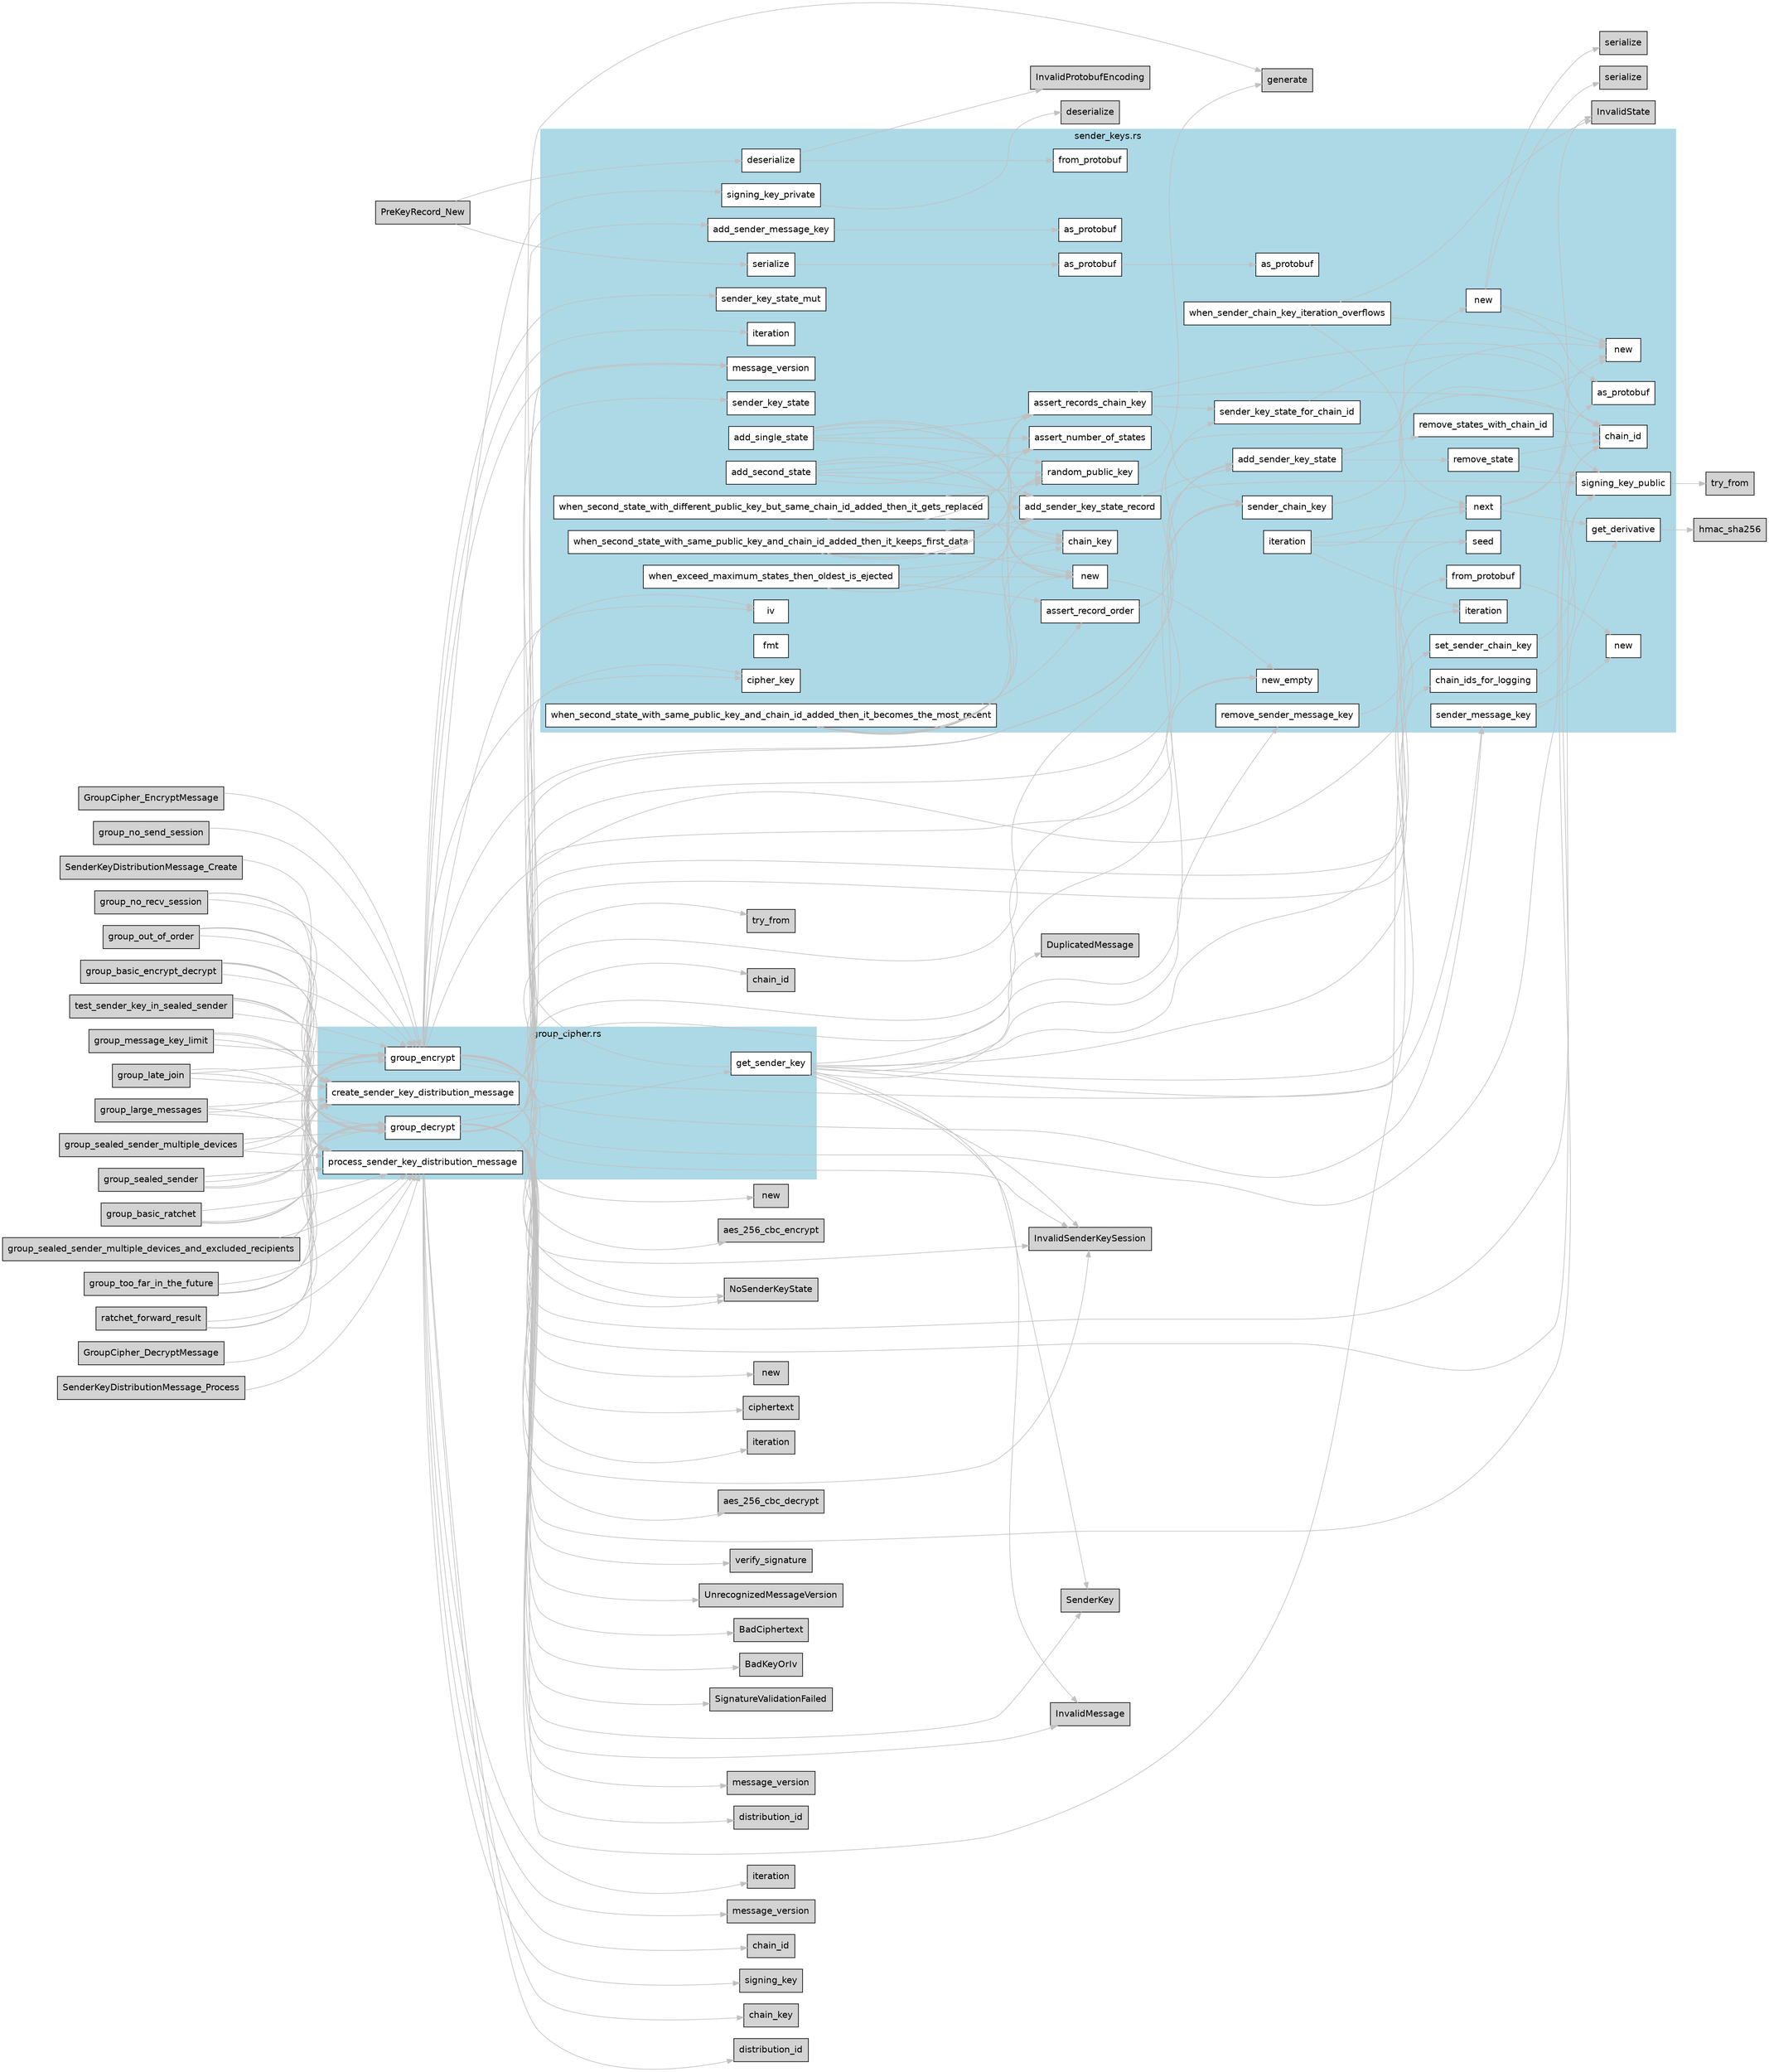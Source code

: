 digraph files_subgraph {
  rankdir=LR;
  node [shape=box, style=filled, fontname=Helvetica];
  edge [color=gray];

  subgraph cluster_0 {
    label = "group_cipher.rs";
    style=filled;
    color=lightblue;
    fontname=Helvetica;
    "rust-analyzer cargo libsignal-protocol 0.1.0 group_cipher/create_sender_key_distribution_message()." [label="create_sender_key_distribution_message", tooltip="", fillcolor=white]
    "rust-analyzer cargo libsignal-protocol 0.1.0 group_cipher/group_encrypt()." [label="group_encrypt", tooltip="", fillcolor=white]
    "rust-analyzer cargo libsignal-protocol 0.1.0 group_cipher/process_sender_key_distribution_message()." [label="process_sender_key_distribution_message", tooltip="", fillcolor=white]
    "rust-analyzer cargo libsignal-protocol 0.1.0 group_cipher/group_decrypt()." [label="group_decrypt", tooltip="", fillcolor=white]
    "rust-analyzer cargo libsignal-protocol 0.1.0 group_cipher/get_sender_key()." [label="get_sender_key", tooltip="", fillcolor=white]
  }
  subgraph cluster_1 {
    label = "sender_keys.rs";
    style=filled;
    color=lightblue;
    fontname=Helvetica;
    "rust-analyzer cargo libsignal-protocol 0.1.0 sender_keys/impl#[SenderKeyRecord]add_sender_key_state()." [label="add_sender_key_state", tooltip="", fillcolor=white]
    "rust-analyzer cargo libsignal-protocol 0.1.0 sender_keys/impl#[SenderChainKey]next()." [label="next", tooltip="", fillcolor=white]
    "rust-analyzer cargo libsignal-protocol 0.1.0 sender_keys/sender_chain_key_iteration_tests/when_sender_chain_key_iteration_overflows()." [label="when_sender_chain_key_iteration_overflows", tooltip="", fillcolor=white]
    "rust-analyzer cargo libsignal-protocol 0.1.0 sender_keys/impl#[SenderChainKey]new()." [label="new", tooltip="", fillcolor=white]
    "rust-analyzer cargo libsignal-protocol 0.1.0 sender_keys/impl#[SenderKeyRecord]remove_state()." [label="remove_state", tooltip="", fillcolor=white]
    "rust-analyzer cargo libsignal-protocol 0.1.0 sender_keys/impl#[SenderKeyRecord]new_empty()." [label="new_empty", tooltip="", fillcolor=white]
    "rust-analyzer cargo libsignal-protocol 0.1.0 sender_keys/impl#[SenderKeyRecord]sender_key_state()." [label="sender_key_state", tooltip="", fillcolor=white]
    "rust-analyzer cargo libsignal-protocol 0.1.0 sender_keys/impl#[SenderKeyState]from_protobuf()." [label="from_protobuf", tooltip="", fillcolor=white]
    "rust-analyzer cargo libsignal-protocol 0.1.0 sender_keys/sender_key_record_add_sender_key_state_tests/add_single_state()." [label="add_single_state", tooltip="", fillcolor=white]
    "rust-analyzer cargo libsignal-protocol 0.1.0 sender_keys/sender_key_record_add_sender_key_state_tests/impl#[TestContext]assert_number_of_states()." [label="assert_number_of_states", tooltip="", fillcolor=white]
    "rust-analyzer cargo libsignal-protocol 0.1.0 sender_keys/impl#[SenderKeyState]as_protobuf()." [label="as_protobuf", tooltip="", fillcolor=white]
    "rust-analyzer cargo libsignal-protocol 0.1.0 sender_keys/impl#[SenderKeyState]add_sender_message_key()." [label="add_sender_message_key", tooltip="", fillcolor=white]
    "rust-analyzer cargo libsignal-protocol 0.1.0 sender_keys/impl#[SenderChainKey]iteration()." [label="iteration", tooltip="", fillcolor=white]
    "rust-analyzer cargo libsignal-protocol 0.1.0 sender_keys/sender_key_record_add_sender_key_state_tests/impl#[TestContext]add_sender_key_state_record()." [label="add_sender_key_state_record", tooltip="", fillcolor=white]
    "rust-analyzer cargo libsignal-protocol 0.1.0 sender_keys/impl#[SenderKeyState]chain_id()." [label="chain_id", tooltip="", fillcolor=white]
    "rust-analyzer cargo libsignal-protocol 0.1.0 sender_keys/sender_key_record_add_sender_key_state_tests/when_second_state_with_same_public_key_and_chain_id_added_then_it_becomes_the_most_recent()." [label="when_second_state_with_same_public_key_and_chain_id_added_then_it_becomes_the_most_recent", tooltip="", fillcolor=white]
    "rust-analyzer cargo libsignal-protocol 0.1.0 sender_keys/impl#[SenderKeyState]message_version()." [label="message_version", tooltip="", fillcolor=white]
    "rust-analyzer cargo libsignal-protocol 0.1.0 sender_keys/impl#[SenderMessageKey]cipher_key()." [label="cipher_key", tooltip="", fillcolor=white]
    "rust-analyzer cargo libsignal-protocol 0.1.0 sender_keys/impl#[SenderChainKey]seed()." [label="seed", tooltip="", fillcolor=white]
    "rust-analyzer cargo libsignal-protocol 0.1.0 sender_keys/sender_chain_key_iteration_tests/iteration()." [label="iteration", tooltip="", fillcolor=white]
    "rust-analyzer cargo libsignal-protocol 0.1.0 sender_keys/impl#[SenderKeyState]signing_key_private()." [label="signing_key_private", tooltip="", fillcolor=white]
    "rust-analyzer cargo libsignal-protocol 0.1.0 sender_keys/sender_key_record_add_sender_key_state_tests/impl#[TestContext]assert_records_chain_key()." [label="assert_records_chain_key", tooltip="", fillcolor=white]
    "rust-analyzer cargo libsignal-protocol 0.1.0 sender_keys/impl#[SenderMessageKey]from_protobuf()." [label="from_protobuf", tooltip="", fillcolor=white]
    "rust-analyzer cargo libsignal-protocol 0.1.0 sender_keys/impl#[SenderKeyState]set_sender_chain_key()." [label="set_sender_chain_key", tooltip="", fillcolor=white]
    "rust-analyzer cargo libsignal-protocol 0.1.0 sender_keys/sender_key_record_add_sender_key_state_tests/when_second_state_with_same_public_key_and_chain_id_added_then_it_keeps_first_data()." [label="when_second_state_with_same_public_key_and_chain_id_added_then_it_keeps_first_data", tooltip="", fillcolor=white]
    "rust-analyzer cargo libsignal-protocol 0.1.0 sender_keys/impl#[SenderKeyRecord]deserialize()." [label="deserialize", tooltip="", fillcolor=white]
    "rust-analyzer cargo libsignal-protocol 0.1.0 sender_keys/sender_key_record_add_sender_key_state_tests/when_second_state_with_different_public_key_but_same_chain_id_added_then_it_gets_replaced()." [label="when_second_state_with_different_public_key_but_same_chain_id_added_then_it_gets_replaced", tooltip="", fillcolor=white]
    "rust-analyzer cargo libsignal-protocol 0.1.0 sender_keys/sender_key_record_add_sender_key_state_tests/when_exceed_maximum_states_then_oldest_is_ejected()." [label="when_exceed_maximum_states_then_oldest_is_ejected", tooltip="", fillcolor=white]
    "rust-analyzer cargo libsignal-protocol 0.1.0 sender_keys/sender_key_record_add_sender_key_state_tests/impl#[TestContext]assert_record_order()." [label="assert_record_order", tooltip="", fillcolor=white]
    "rust-analyzer cargo libsignal-protocol 0.1.0 sender_keys/impl#[SenderKeyRecord]as_protobuf()." [label="as_protobuf", tooltip="", fillcolor=white]
    "rust-analyzer cargo libsignal-protocol 0.1.0 sender_keys/impl#[SenderChainKey]get_derivative()." [label="get_derivative", tooltip="", fillcolor=white]
    "rust-analyzer cargo libsignal-protocol 0.1.0 sender_keys/impl#[SenderMessageKey]as_protobuf()." [label="as_protobuf", tooltip="", fillcolor=white]
    "rust-analyzer cargo libsignal-protocol 0.1.0 sender_keys/impl#[SenderChainKey]as_protobuf()." [label="as_protobuf", tooltip="", fillcolor=white]
    "rust-analyzer cargo libsignal-protocol 0.1.0 sender_keys/impl#[SenderKeyRecord]remove_states_with_chain_id()." [label="remove_states_with_chain_id", tooltip="", fillcolor=white]
    "rust-analyzer cargo libsignal-protocol 0.1.0 sender_keys/sender_key_record_add_sender_key_state_tests/random_public_key()." [label="random_public_key", tooltip="", fillcolor=white]
    "rust-analyzer cargo libsignal-protocol 0.1.0 sender_keys/impl#[SenderKeyState]remove_sender_message_key()." [label="remove_sender_message_key", tooltip="", fillcolor=white]
    "rust-analyzer cargo libsignal-protocol 0.1.0 sender_keys/impl#[SenderChainKey]sender_message_key()." [label="sender_message_key", tooltip="", fillcolor=white]
    "rust-analyzer cargo libsignal-protocol 0.1.0 sender_keys/sender_key_record_add_sender_key_state_tests/chain_key()." [label="chain_key", tooltip="", fillcolor=white]
    "rust-analyzer cargo libsignal-protocol 0.1.0 sender_keys/impl#[SenderMessageKey]iv()." [label="iv", tooltip="", fillcolor=white]
    "rust-analyzer cargo libsignal-protocol 0.1.0 sender_keys/impl#[SenderKeyState]new()." [label="new", tooltip="", fillcolor=white]
    "rust-analyzer cargo libsignal-protocol 0.1.0 sender_keys/impl#[SenderMessageKey]new()." [label="new", tooltip="", fillcolor=white]
    "rust-analyzer cargo libsignal-protocol 0.1.0 sender_keys/impl#[SenderMessageKey]iteration()." [label="iteration", tooltip="", fillcolor=white]
    "rust-analyzer cargo libsignal-protocol 0.1.0 sender_keys/impl#[SenderKeyRecord]sender_key_state_mut()." [label="sender_key_state_mut", tooltip="", fillcolor=white]
    "rust-analyzer cargo libsignal-protocol 0.1.0 sender_keys/impl#[InvalidSessionError][Display]fmt()." [label="fmt", tooltip="", fillcolor=white]
    "rust-analyzer cargo libsignal-protocol 0.1.0 sender_keys/impl#[SenderKeyRecord]sender_key_state_for_chain_id()." [label="sender_key_state_for_chain_id", tooltip="", fillcolor=white]
    "rust-analyzer cargo libsignal-protocol 0.1.0 sender_keys/impl#[SenderKeyRecord]serialize()." [label="serialize", tooltip="", fillcolor=white]
    "rust-analyzer cargo libsignal-protocol 0.1.0 sender_keys/impl#[SenderKeyState]signing_key_public()." [label="signing_key_public", tooltip="", fillcolor=white]
    "rust-analyzer cargo libsignal-protocol 0.1.0 sender_keys/impl#[SenderKeyState]sender_chain_key()." [label="sender_chain_key", tooltip="", fillcolor=white]
    "rust-analyzer cargo libsignal-protocol 0.1.0 sender_keys/impl#[SenderKeyRecord]chain_ids_for_logging()." [label="chain_ids_for_logging", tooltip="", fillcolor=white]
    "rust-analyzer cargo libsignal-protocol 0.1.0 sender_keys/sender_key_record_add_sender_key_state_tests/add_second_state()." [label="add_second_state", tooltip="", fillcolor=white]
    "rust-analyzer cargo libsignal-protocol 0.1.0 sender_keys/sender_key_record_add_sender_key_state_tests/impl#[TestContext]new()." [label="new", tooltip="", fillcolor=white]
  }
  "rust-analyzer cargo libsignal-core 0.1.0 curve/impl#[PublicKey]serialize()." [label="serialize", fillcolor=lightgray]
  "rust-analyzer cargo libsignal-protocol 0.1.0 protocol/impl#[SenderKeyMessage]distribution_id()." [label="distribution_id", fillcolor=lightgray]
  "rust-analyzer cargo libsignal-core 0.1.0 curve/impl#[PrivateKey]serialize()." [label="serialize", fillcolor=lightgray]
  "rust-analyzer cargo libsignal-bridge 0.1.0 protocol/GroupCipher_DecryptMessage()." [label="GroupCipher_DecryptMessage", fillcolor=lightgray]
  "rust-analyzer cargo libsignal-protocol 0.1.0 protocol/impl#[SenderKeyDistributionMessage]chain_id()." [label="chain_id", fillcolor=lightgray]
  "rust-analyzer cargo libsignal-protocol 0.1.0 error/SignalProtocolError#DuplicatedMessage#" [label="DuplicatedMessage", fillcolor=lightgray]
  "rust-analyzer cargo libsignal-core 0.1.0 curve/impl#[KeyPair]generate()." [label="generate", fillcolor=lightgray]
  "rust-analyzer cargo libsignal-protocol 0.1.0 group_no_recv_session()." [label="group_no_recv_session", fillcolor=lightgray]
  "rust-analyzer cargo libsignal-protocol 0.1.0 error/SignalProtocolError#InvalidSenderKeySession#" [label="InvalidSenderKeySession", fillcolor=lightgray]
  "rust-analyzer cargo libsignal-protocol 0.1.0 protocol/impl#[SenderKeyMessage]new()." [label="new", fillcolor=lightgray]
  "rust-analyzer cargo libsignal-protocol 0.1.0 protocol/impl#[SenderKeyMessage]ciphertext()." [label="ciphertext", fillcolor=lightgray]
  "rust-analyzer cargo libsignal-protocol 0.1.0 group_basic_encrypt_decrypt()." [label="group_basic_encrypt_decrypt", fillcolor=lightgray]
  "rust-analyzer cargo libsignal-protocol 0.1.0 error/SignalProtocolError#NoSenderKeyState#" [label="NoSenderKeyState", fillcolor=lightgray]
  "rust-analyzer cargo libsignal-bridge 0.1.0 protocol/GroupCipher_EncryptMessage()." [label="GroupCipher_EncryptMessage", fillcolor=lightgray]
  "rust-analyzer cargo libsignal-bridge 0.1.0 protocol/PreKeyRecord_New()." [label="PreKeyRecord_New", fillcolor=lightgray]
  "rust-analyzer cargo libsignal-protocol 0.1.0 crypto/hmac_sha256()." [label="hmac_sha256", fillcolor=lightgray]
  "rust-analyzer cargo libsignal-protocol 0.1.0 protocol/impl#[SenderKeyMessage]iteration()." [label="iteration", fillcolor=lightgray]
  "rust-analyzer cargo libsignal-protocol 0.1.0 protocol/impl#[SenderKeyDistributionMessage]signing_key()." [label="signing_key", fillcolor=lightgray]
  "rust-analyzer cargo signal-crypto 0.1.0 aes_cbc/aes_256_cbc_decrypt()." [label="aes_256_cbc_decrypt", fillcolor=lightgray]
  "rust-analyzer cargo libsignal-protocol 0.1.0 protocol/impl#[SenderKeyMessage]verify_signature()." [label="verify_signature", fillcolor=lightgray]
  "rust-analyzer cargo libsignal-protocol 0.1.0 protocol/impl#[SenderKeyDistributionMessage]new()." [label="new", fillcolor=lightgray]
  "rust-analyzer cargo libsignal-protocol 0.1.0 test_sender_key_in_sealed_sender()." [label="test_sender_key_in_sealed_sender", fillcolor=lightgray]
  "rust-analyzer cargo libsignal-protocol 0.1.0 protocol/impl#[SenderKeyDistributionMessage]chain_key()." [label="chain_key", fillcolor=lightgray]
  "rust-analyzer cargo libsignal-bridge 0.1.0 protocol/SenderKeyDistributionMessage_Create()." [label="SenderKeyDistributionMessage_Create", fillcolor=lightgray]
  "rust-analyzer cargo libsignal-protocol 0.1.0 protocol/impl#[SenderKeyDistributionMessage]distribution_id()." [label="distribution_id", fillcolor=lightgray]
  "rust-analyzer cargo libsignal-protocol 0.1.0 group_message_key_limit()." [label="group_message_key_limit", fillcolor=lightgray]
  "rust-analyzer cargo signal-crypto 0.1.0 aes_cbc/aes_256_cbc_encrypt()." [label="aes_256_cbc_encrypt", fillcolor=lightgray]
  "rust-analyzer cargo libsignal-protocol 0.1.0 error/SignalProtocolError#InvalidState#" [label="InvalidState", fillcolor=lightgray]
  "rust-analyzer cargo libsignal-protocol 0.1.0 group_no_send_session()." [label="group_no_send_session", fillcolor=lightgray]
  "rust-analyzer cargo libsignal-protocol 0.1.0 group_late_join()." [label="group_late_join", fillcolor=lightgray]
  "rust-analyzer cargo libsignal-protocol 0.1.0 error/SignalProtocolError#UnrecognizedMessageVersion#" [label="UnrecognizedMessageVersion", fillcolor=lightgray]
  "rust-analyzer cargo signal-crypto 0.1.0 aes_cbc/DecryptionError#BadCiphertext#" [label="BadCiphertext", fillcolor=lightgray]
  "rust-analyzer cargo signal-crypto 0.1.0 aes_cbc/DecryptionError#BadKeyOrIv#" [label="BadKeyOrIv", fillcolor=lightgray]
  "rust-analyzer cargo libsignal-protocol 0.1.0 group_large_messages()." [label="group_large_messages", fillcolor=lightgray]
  "rust-analyzer cargo libsignal-protocol 0.1.0 group_sealed_sender_multiple_devices()." [label="group_sealed_sender_multiple_devices", fillcolor=lightgray]
  "rust-analyzer cargo libsignal-protocol 0.1.0 group_sealed_sender()." [label="group_sealed_sender", fillcolor=lightgray]
  "rust-analyzer cargo libsignal-core 0.1.0 curve/impl#[PrivateKey]deserialize()." [label="deserialize", fillcolor=lightgray]
  "rust-analyzer cargo libsignal-protocol 0.1.0 error/SignalProtocolError#InvalidProtobufEncoding#" [label="InvalidProtobufEncoding", fillcolor=lightgray]
  "rust-analyzer cargo libsignal-protocol 0.1.0 group_basic_ratchet()." [label="group_basic_ratchet", fillcolor=lightgray]
  "rust-analyzer cargo libsignal-protocol 0.1.0 protocol/impl#[SenderKeyDistributionMessage]iteration()." [label="iteration", fillcolor=lightgray]
  "rust-analyzer cargo libsignal-protocol 0.1.0 protocol/CiphertextMessageType#SenderKey#" [label="SenderKey", fillcolor=lightgray]
  "rust-analyzer cargo libsignal-protocol 0.1.0 group_sealed_sender_multiple_devices_and_excluded_recipients()." [label="group_sealed_sender_multiple_devices_and_excluded_recipients", fillcolor=lightgray]
  "rust-analyzer cargo libsignal-protocol 0.1.0 group_too_far_in_the_future()." [label="group_too_far_in_the_future", fillcolor=lightgray]
  "rust-analyzer cargo libsignal-protocol 0.1.0 ratchet_forward_result()." [label="ratchet_forward_result", fillcolor=lightgray]
  "rust-analyzer cargo libsignal-bridge 0.1.0 protocol/SenderKeyDistributionMessage_Process()." [label="SenderKeyDistributionMessage_Process", fillcolor=lightgray]
  "rust-analyzer cargo libsignal-protocol 0.1.0 error/SignalProtocolError#SignatureValidationFailed#" [label="SignatureValidationFailed", fillcolor=lightgray]
  "rust-analyzer cargo libsignal-protocol 0.1.0 protocol/impl#[SenderKeyDistributionMessage]message_version()." [label="message_version", fillcolor=lightgray]
  "rust-analyzer cargo libsignal-protocol 0.1.0 protocol/impl#[SenderKeyMessage]message_version()." [label="message_version", fillcolor=lightgray]
  "rust-analyzer cargo libsignal-protocol 0.1.0 error/SignalProtocolError#InvalidMessage#" [label="InvalidMessage", fillcolor=lightgray]
  "rust-analyzer cargo libsignal-protocol 0.1.0 protocol/impl#[SenderKeyMessage]chain_id()." [label="chain_id", fillcolor=lightgray]
  "rust-analyzer cargo libsignal-protocol 0.1.0 protocol/impl#[SenderKeyMessage][`TryFrom<&[u8]>`]try_from()." [label="try_from", fillcolor=lightgray]
  "rust-analyzer cargo libsignal-core 0.1.0 curve/impl#[PublicKey][`TryFrom<&[u8]>`]try_from()." [label="try_from", fillcolor=lightgray]
  "rust-analyzer cargo libsignal-protocol 0.1.0 group_out_of_order()." [label="group_out_of_order", fillcolor=lightgray]

  "rust-analyzer cargo libsignal-protocol 0.1.0 sender_keys/impl#[SenderKeyRecord]add_sender_key_state()." -> "rust-analyzer cargo libsignal-protocol 0.1.0 sender_keys/impl#[SenderKeyRecord]remove_states_with_chain_id()."
  "rust-analyzer cargo libsignal-protocol 0.1.0 sender_keys/impl#[SenderKeyRecord]add_sender_key_state()." -> "rust-analyzer cargo libsignal-protocol 0.1.0 sender_keys/impl#[SenderKeyRecord]remove_state()."
  "rust-analyzer cargo libsignal-protocol 0.1.0 sender_keys/impl#[SenderKeyRecord]add_sender_key_state()." -> "rust-analyzer cargo libsignal-protocol 0.1.0 sender_keys/impl#[SenderKeyState]new()."
  "rust-analyzer cargo libsignal-protocol 0.1.0 group_cipher/create_sender_key_distribution_message()." -> "rust-analyzer cargo libsignal-protocol 0.1.0 sender_keys/impl#[SenderKeyRecord]add_sender_key_state()."
  "rust-analyzer cargo libsignal-protocol 0.1.0 group_cipher/create_sender_key_distribution_message()." -> "rust-analyzer cargo libsignal-protocol 0.1.0 sender_keys/impl#[SenderKeyRecord]new_empty()."
  "rust-analyzer cargo libsignal-protocol 0.1.0 group_cipher/create_sender_key_distribution_message()." -> "rust-analyzer cargo libsignal-protocol 0.1.0 sender_keys/impl#[SenderKeyState]sender_chain_key()."
  "rust-analyzer cargo libsignal-protocol 0.1.0 group_cipher/create_sender_key_distribution_message()." -> "rust-analyzer cargo libsignal-protocol 0.1.0 sender_keys/impl#[SenderKeyRecord]sender_key_state()."
  "rust-analyzer cargo libsignal-protocol 0.1.0 group_cipher/create_sender_key_distribution_message()." -> "rust-analyzer cargo libsignal-protocol 0.1.0 sender_keys/impl#[SenderKeyState]signing_key_public()."
  "rust-analyzer cargo libsignal-protocol 0.1.0 group_cipher/create_sender_key_distribution_message()." -> "rust-analyzer cargo libsignal-protocol 0.1.0 sender_keys/impl#[SenderChainKey]iteration()."
  "rust-analyzer cargo libsignal-protocol 0.1.0 group_cipher/create_sender_key_distribution_message()." -> "rust-analyzer cargo libsignal-protocol 0.1.0 sender_keys/impl#[SenderKeyState]message_version()."
  "rust-analyzer cargo libsignal-protocol 0.1.0 group_cipher/create_sender_key_distribution_message()." -> "rust-analyzer cargo libsignal-protocol 0.1.0 protocol/impl#[SenderKeyDistributionMessage]new()."
  "rust-analyzer cargo libsignal-protocol 0.1.0 group_cipher/create_sender_key_distribution_message()." -> "rust-analyzer cargo libsignal-protocol 0.1.0 sender_keys/impl#[SenderKeyState]chain_id()."
  "rust-analyzer cargo libsignal-protocol 0.1.0 group_cipher/create_sender_key_distribution_message()." -> "rust-analyzer cargo libsignal-protocol 0.1.0 sender_keys/impl#[SenderChainKey]seed()."
  "rust-analyzer cargo libsignal-protocol 0.1.0 group_cipher/create_sender_key_distribution_message()." -> "rust-analyzer cargo libsignal-core 0.1.0 curve/impl#[KeyPair]generate()."
  "rust-analyzer cargo libsignal-protocol 0.1.0 group_cipher/create_sender_key_distribution_message()." -> "rust-analyzer cargo libsignal-protocol 0.1.0 error/SignalProtocolError#InvalidSenderKeySession#"
  "rust-analyzer cargo libsignal-protocol 0.1.0 sender_keys/impl#[SenderChainKey]next()." -> "rust-analyzer cargo libsignal-protocol 0.1.0 sender_keys/impl#[SenderChainKey]new()."
  "rust-analyzer cargo libsignal-protocol 0.1.0 sender_keys/impl#[SenderChainKey]next()." -> "rust-analyzer cargo libsignal-protocol 0.1.0 error/SignalProtocolError#InvalidState#"
  "rust-analyzer cargo libsignal-protocol 0.1.0 sender_keys/impl#[SenderChainKey]next()." -> "rust-analyzer cargo libsignal-protocol 0.1.0 sender_keys/impl#[SenderChainKey]get_derivative()."
  "rust-analyzer cargo libsignal-protocol 0.1.0 sender_keys/sender_chain_key_iteration_tests/when_sender_chain_key_iteration_overflows()." -> "rust-analyzer cargo libsignal-protocol 0.1.0 sender_keys/impl#[SenderChainKey]next()."
  "rust-analyzer cargo libsignal-protocol 0.1.0 sender_keys/sender_chain_key_iteration_tests/when_sender_chain_key_iteration_overflows()." -> "rust-analyzer cargo libsignal-protocol 0.1.0 error/SignalProtocolError#InvalidState#"
  "rust-analyzer cargo libsignal-protocol 0.1.0 sender_keys/sender_chain_key_iteration_tests/when_sender_chain_key_iteration_overflows()." -> "rust-analyzer cargo libsignal-protocol 0.1.0 sender_keys/impl#[SenderChainKey]new()."
  "rust-analyzer cargo libsignal-protocol 0.1.0 group_cipher/group_encrypt()." -> "rust-analyzer cargo libsignal-protocol 0.1.0 error/SignalProtocolError#NoSenderKeyState#"
  "rust-analyzer cargo libsignal-protocol 0.1.0 group_cipher/group_encrypt()." -> "rust-analyzer cargo libsignal-protocol 0.1.0 sender_keys/impl#[SenderKeyState]signing_key_private()."
  "rust-analyzer cargo libsignal-protocol 0.1.0 group_cipher/group_encrypt()." -> "rust-analyzer cargo libsignal-protocol 0.1.0 error/SignalProtocolError#InvalidSenderKeySession#"
  "rust-analyzer cargo libsignal-protocol 0.1.0 group_cipher/group_encrypt()." -> "rust-analyzer cargo libsignal-protocol 0.1.0 protocol/impl#[SenderKeyMessage]new()."
  "rust-analyzer cargo libsignal-protocol 0.1.0 group_cipher/group_encrypt()." -> "rust-analyzer cargo libsignal-protocol 0.1.0 sender_keys/impl#[SenderMessageKey]cipher_key()."
  "rust-analyzer cargo libsignal-protocol 0.1.0 group_cipher/group_encrypt()." -> "rust-analyzer cargo libsignal-protocol 0.1.0 sender_keys/impl#[SenderKeyState]set_sender_chain_key()."
  "rust-analyzer cargo libsignal-protocol 0.1.0 group_cipher/group_encrypt()." -> "rust-analyzer cargo libsignal-protocol 0.1.0 sender_keys/impl#[SenderKeyState]message_version()."
  "rust-analyzer cargo libsignal-protocol 0.1.0 group_cipher/group_encrypt()." -> "rust-analyzer cargo libsignal-protocol 0.1.0 sender_keys/impl#[SenderMessageKey]iv()."
  "rust-analyzer cargo libsignal-protocol 0.1.0 group_cipher/group_encrypt()." -> "rust-analyzer cargo libsignal-protocol 0.1.0 sender_keys/impl#[SenderChainKey]next()."
  "rust-analyzer cargo libsignal-protocol 0.1.0 group_cipher/group_encrypt()." -> "rust-analyzer cargo libsignal-protocol 0.1.0 sender_keys/impl#[SenderKeyState]sender_chain_key()."
  "rust-analyzer cargo libsignal-protocol 0.1.0 group_cipher/group_encrypt()." -> "rust-analyzer cargo libsignal-protocol 0.1.0 sender_keys/impl#[SenderChainKey]sender_message_key()."
  "rust-analyzer cargo libsignal-protocol 0.1.0 group_cipher/group_encrypt()." -> "rust-analyzer cargo libsignal-protocol 0.1.0 sender_keys/impl#[SenderKeyRecord]sender_key_state_mut()."
  "rust-analyzer cargo libsignal-protocol 0.1.0 group_cipher/group_encrypt()." -> "rust-analyzer cargo libsignal-protocol 0.1.0 sender_keys/impl#[SenderMessageKey]iteration()."
  "rust-analyzer cargo libsignal-protocol 0.1.0 group_cipher/group_encrypt()." -> "rust-analyzer cargo libsignal-protocol 0.1.0 sender_keys/impl#[SenderKeyState]chain_id()."
  "rust-analyzer cargo libsignal-protocol 0.1.0 group_cipher/group_encrypt()." -> "rust-analyzer cargo signal-crypto 0.1.0 aes_cbc/aes_256_cbc_encrypt()."
  "rust-analyzer cargo libsignal-protocol 0.1.0 sender_keys/impl#[SenderKeyRecord]remove_state()." -> "rust-analyzer cargo libsignal-protocol 0.1.0 sender_keys/impl#[SenderKeyState]signing_key_public()."
  "rust-analyzer cargo libsignal-protocol 0.1.0 sender_keys/impl#[SenderKeyRecord]remove_state()." -> "rust-analyzer cargo libsignal-protocol 0.1.0 sender_keys/impl#[SenderKeyState]chain_id()."
  "rust-analyzer cargo libsignal-protocol 0.1.0 group_cipher/process_sender_key_distribution_message()." -> "rust-analyzer cargo libsignal-protocol 0.1.0 sender_keys/impl#[SenderKeyRecord]add_sender_key_state()."
  "rust-analyzer cargo libsignal-protocol 0.1.0 group_cipher/process_sender_key_distribution_message()." -> "rust-analyzer cargo libsignal-protocol 0.1.0 sender_keys/impl#[SenderKeyRecord]new_empty()."
  "rust-analyzer cargo libsignal-protocol 0.1.0 group_cipher/process_sender_key_distribution_message()." -> "rust-analyzer cargo libsignal-protocol 0.1.0 protocol/impl#[SenderKeyDistributionMessage]signing_key()."
  "rust-analyzer cargo libsignal-protocol 0.1.0 group_cipher/process_sender_key_distribution_message()." -> "rust-analyzer cargo libsignal-protocol 0.1.0 protocol/impl#[SenderKeyDistributionMessage]distribution_id()."
  "rust-analyzer cargo libsignal-protocol 0.1.0 group_cipher/process_sender_key_distribution_message()." -> "rust-analyzer cargo libsignal-protocol 0.1.0 protocol/impl#[SenderKeyDistributionMessage]chain_id()."
  "rust-analyzer cargo libsignal-protocol 0.1.0 group_cipher/process_sender_key_distribution_message()." -> "rust-analyzer cargo libsignal-protocol 0.1.0 protocol/impl#[SenderKeyDistributionMessage]iteration()."
  "rust-analyzer cargo libsignal-protocol 0.1.0 group_cipher/process_sender_key_distribution_message()." -> "rust-analyzer cargo libsignal-protocol 0.1.0 protocol/impl#[SenderKeyDistributionMessage]chain_key()."
  "rust-analyzer cargo libsignal-protocol 0.1.0 group_cipher/process_sender_key_distribution_message()." -> "rust-analyzer cargo libsignal-protocol 0.1.0 protocol/impl#[SenderKeyDistributionMessage]message_version()."
  "rust-analyzer cargo libsignal-protocol 0.1.0 sender_keys/sender_key_record_add_sender_key_state_tests/add_single_state()." -> "rust-analyzer cargo libsignal-protocol 0.1.0 sender_keys/sender_key_record_add_sender_key_state_tests/impl#[TestContext]new()."
  "rust-analyzer cargo libsignal-protocol 0.1.0 sender_keys/sender_key_record_add_sender_key_state_tests/add_single_state()." -> "rust-analyzer cargo libsignal-protocol 0.1.0 sender_keys/sender_key_record_add_sender_key_state_tests/random_public_key()."
  "rust-analyzer cargo libsignal-protocol 0.1.0 sender_keys/sender_key_record_add_sender_key_state_tests/add_single_state()." -> "rust-analyzer cargo libsignal-protocol 0.1.0 sender_keys/sender_key_record_add_sender_key_state_tests/chain_key()."
  "rust-analyzer cargo libsignal-protocol 0.1.0 sender_keys/sender_key_record_add_sender_key_state_tests/add_single_state()." -> "rust-analyzer cargo libsignal-protocol 0.1.0 sender_keys/sender_key_record_add_sender_key_state_tests/impl#[TestContext]assert_records_chain_key()."
  "rust-analyzer cargo libsignal-protocol 0.1.0 sender_keys/sender_key_record_add_sender_key_state_tests/add_single_state()." -> "rust-analyzer cargo libsignal-protocol 0.1.0 sender_keys/sender_key_record_add_sender_key_state_tests/impl#[TestContext]assert_number_of_states()."
  "rust-analyzer cargo libsignal-protocol 0.1.0 sender_keys/sender_key_record_add_sender_key_state_tests/add_single_state()." -> "rust-analyzer cargo libsignal-protocol 0.1.0 sender_keys/sender_key_record_add_sender_key_state_tests/impl#[TestContext]add_sender_key_state_record()."
  "rust-analyzer cargo libsignal-protocol 0.1.0 sender_keys/impl#[SenderKeyState]add_sender_message_key()." -> "rust-analyzer cargo libsignal-protocol 0.1.0 sender_keys/impl#[SenderMessageKey]as_protobuf()."
  "rust-analyzer cargo libsignal-protocol 0.1.0 sender_keys/sender_key_record_add_sender_key_state_tests/impl#[TestContext]add_sender_key_state_record()." -> "rust-analyzer cargo libsignal-protocol 0.1.0 sender_keys/impl#[SenderKeyRecord]add_sender_key_state()."
  "rust-analyzer cargo libsignal-protocol 0.1.0 group_cipher/group_decrypt()." -> "rust-analyzer cargo libsignal-protocol 0.1.0 error/SignalProtocolError#InvalidMessage#"
  "rust-analyzer cargo libsignal-protocol 0.1.0 group_cipher/group_decrypt()." -> "rust-analyzer cargo libsignal-protocol 0.1.0 sender_keys/impl#[SenderKeyRecord]sender_key_state_for_chain_id()."
  "rust-analyzer cargo libsignal-protocol 0.1.0 group_cipher/group_decrypt()." -> "rust-analyzer cargo libsignal-protocol 0.1.0 protocol/impl#[SenderKeyMessage]verify_signature()."
  "rust-analyzer cargo libsignal-protocol 0.1.0 group_cipher/group_decrypt()." -> "rust-analyzer cargo libsignal-protocol 0.1.0 error/SignalProtocolError#InvalidSenderKeySession#"
  "rust-analyzer cargo libsignal-protocol 0.1.0 group_cipher/group_decrypt()." -> "rust-analyzer cargo libsignal-protocol 0.1.0 protocol/impl#[SenderKeyMessage]distribution_id()."
  "rust-analyzer cargo libsignal-protocol 0.1.0 group_cipher/group_decrypt()." -> "rust-analyzer cargo libsignal-protocol 0.1.0 sender_keys/impl#[SenderKeyRecord]chain_ids_for_logging()."
  "rust-analyzer cargo libsignal-protocol 0.1.0 group_cipher/group_decrypt()." -> "rust-analyzer cargo libsignal-protocol 0.1.0 sender_keys/impl#[SenderKeyState]signing_key_public()."
  "rust-analyzer cargo libsignal-protocol 0.1.0 group_cipher/group_decrypt()." -> "rust-analyzer cargo libsignal-protocol 0.1.0 error/SignalProtocolError#UnrecognizedMessageVersion#"
  "rust-analyzer cargo libsignal-protocol 0.1.0 group_cipher/group_decrypt()." -> "rust-analyzer cargo libsignal-protocol 0.1.0 error/SignalProtocolError#SignatureValidationFailed#"
  "rust-analyzer cargo libsignal-protocol 0.1.0 group_cipher/group_decrypt()." -> "rust-analyzer cargo signal-crypto 0.1.0 aes_cbc/aes_256_cbc_decrypt()."
  "rust-analyzer cargo libsignal-protocol 0.1.0 group_cipher/group_decrypt()." -> "rust-analyzer cargo libsignal-protocol 0.1.0 protocol/impl#[SenderKeyMessage]iteration()."
  "rust-analyzer cargo libsignal-protocol 0.1.0 group_cipher/group_decrypt()." -> "rust-analyzer cargo libsignal-protocol 0.1.0 protocol/impl#[SenderKeyMessage]ciphertext()."
  "rust-analyzer cargo libsignal-protocol 0.1.0 group_cipher/group_decrypt()." -> "rust-analyzer cargo signal-crypto 0.1.0 aes_cbc/DecryptionError#BadKeyOrIv#"
  "rust-analyzer cargo libsignal-protocol 0.1.0 group_cipher/group_decrypt()." -> "rust-analyzer cargo libsignal-protocol 0.1.0 group_cipher/get_sender_key()."
  "rust-analyzer cargo libsignal-protocol 0.1.0 group_cipher/group_decrypt()." -> "rust-analyzer cargo libsignal-protocol 0.1.0 protocol/impl#[SenderKeyMessage]message_version()."
  "rust-analyzer cargo libsignal-protocol 0.1.0 group_cipher/group_decrypt()." -> "rust-analyzer cargo libsignal-protocol 0.1.0 sender_keys/impl#[SenderKeyState]message_version()."
  "rust-analyzer cargo libsignal-protocol 0.1.0 group_cipher/group_decrypt()." -> "rust-analyzer cargo signal-crypto 0.1.0 aes_cbc/DecryptionError#BadCiphertext#"
  "rust-analyzer cargo libsignal-protocol 0.1.0 group_cipher/group_decrypt()." -> "rust-analyzer cargo libsignal-protocol 0.1.0 protocol/CiphertextMessageType#SenderKey#"
  "rust-analyzer cargo libsignal-protocol 0.1.0 group_cipher/group_decrypt()." -> "rust-analyzer cargo libsignal-protocol 0.1.0 sender_keys/impl#[SenderMessageKey]cipher_key()."
  "rust-analyzer cargo libsignal-protocol 0.1.0 group_cipher/group_decrypt()." -> "rust-analyzer cargo libsignal-protocol 0.1.0 protocol/impl#[SenderKeyMessage]chain_id()."
  "rust-analyzer cargo libsignal-protocol 0.1.0 group_cipher/group_decrypt()." -> "rust-analyzer cargo libsignal-protocol 0.1.0 error/SignalProtocolError#NoSenderKeyState#"
  "rust-analyzer cargo libsignal-protocol 0.1.0 group_cipher/group_decrypt()." -> "rust-analyzer cargo libsignal-protocol 0.1.0 sender_keys/impl#[SenderMessageKey]iv()."
  "rust-analyzer cargo libsignal-protocol 0.1.0 group_cipher/group_decrypt()." -> "rust-analyzer cargo libsignal-protocol 0.1.0 protocol/impl#[SenderKeyMessage][`TryFrom<&[u8]>`]try_from()."
  "rust-analyzer cargo libsignal-protocol 0.1.0 sender_keys/sender_key_record_add_sender_key_state_tests/when_second_state_with_same_public_key_and_chain_id_added_then_it_becomes_the_most_recent()." -> "rust-analyzer cargo libsignal-protocol 0.1.0 sender_keys/sender_key_record_add_sender_key_state_tests/random_public_key()."
  "rust-analyzer cargo libsignal-protocol 0.1.0 sender_keys/sender_key_record_add_sender_key_state_tests/when_second_state_with_same_public_key_and_chain_id_added_then_it_becomes_the_most_recent()." -> "rust-analyzer cargo libsignal-protocol 0.1.0 sender_keys/sender_key_record_add_sender_key_state_tests/impl#[TestContext]assert_record_order()."
  "rust-analyzer cargo libsignal-protocol 0.1.0 sender_keys/sender_key_record_add_sender_key_state_tests/when_second_state_with_same_public_key_and_chain_id_added_then_it_becomes_the_most_recent()." -> "rust-analyzer cargo libsignal-protocol 0.1.0 sender_keys/sender_key_record_add_sender_key_state_tests/impl#[TestContext]add_sender_key_state_record()."
  "rust-analyzer cargo libsignal-protocol 0.1.0 sender_keys/sender_key_record_add_sender_key_state_tests/when_second_state_with_same_public_key_and_chain_id_added_then_it_becomes_the_most_recent()." -> "rust-analyzer cargo libsignal-protocol 0.1.0 sender_keys/sender_key_record_add_sender_key_state_tests/chain_key()."
  "rust-analyzer cargo libsignal-protocol 0.1.0 sender_keys/sender_key_record_add_sender_key_state_tests/when_second_state_with_same_public_key_and_chain_id_added_then_it_becomes_the_most_recent()." -> "rust-analyzer cargo libsignal-protocol 0.1.0 sender_keys/sender_key_record_add_sender_key_state_tests/impl#[TestContext]new()."
  "rust-analyzer cargo libsignal-protocol 0.1.0 sender_keys/sender_chain_key_iteration_tests/iteration()." -> "rust-analyzer cargo libsignal-protocol 0.1.0 sender_keys/impl#[SenderChainKey]iteration()."
  "rust-analyzer cargo libsignal-protocol 0.1.0 sender_keys/sender_chain_key_iteration_tests/iteration()." -> "rust-analyzer cargo libsignal-protocol 0.1.0 sender_keys/impl#[SenderChainKey]seed()."
  "rust-analyzer cargo libsignal-protocol 0.1.0 sender_keys/sender_chain_key_iteration_tests/iteration()." -> "rust-analyzer cargo libsignal-protocol 0.1.0 sender_keys/impl#[SenderChainKey]next()."
  "rust-analyzer cargo libsignal-protocol 0.1.0 sender_keys/sender_chain_key_iteration_tests/iteration()." -> "rust-analyzer cargo libsignal-protocol 0.1.0 sender_keys/impl#[SenderChainKey]new()."
  "rust-analyzer cargo libsignal-protocol 0.1.0 sender_keys/impl#[SenderKeyState]signing_key_private()." -> "rust-analyzer cargo libsignal-core 0.1.0 curve/impl#[PrivateKey]deserialize()."
  "rust-analyzer cargo libsignal-protocol 0.1.0 sender_keys/sender_key_record_add_sender_key_state_tests/impl#[TestContext]assert_records_chain_key()." -> "rust-analyzer cargo libsignal-protocol 0.1.0 sender_keys/impl#[SenderKeyState]chain_id()."
  "rust-analyzer cargo libsignal-protocol 0.1.0 sender_keys/sender_key_record_add_sender_key_state_tests/impl#[TestContext]assert_records_chain_key()." -> "rust-analyzer cargo libsignal-protocol 0.1.0 sender_keys/impl#[SenderKeyState]sender_chain_key()."
  "rust-analyzer cargo libsignal-protocol 0.1.0 sender_keys/sender_key_record_add_sender_key_state_tests/impl#[TestContext]assert_records_chain_key()." -> "rust-analyzer cargo libsignal-protocol 0.1.0 sender_keys/impl#[SenderKeyRecord]sender_key_state_for_chain_id()."
  "rust-analyzer cargo libsignal-protocol 0.1.0 sender_keys/sender_key_record_add_sender_key_state_tests/impl#[TestContext]assert_records_chain_key()." -> "rust-analyzer cargo libsignal-protocol 0.1.0 sender_keys/impl#[SenderKeyState]signing_key_public()."
  "rust-analyzer cargo libsignal-protocol 0.1.0 sender_keys/impl#[SenderMessageKey]from_protobuf()." -> "rust-analyzer cargo libsignal-protocol 0.1.0 sender_keys/impl#[SenderMessageKey]new()."
  "rust-analyzer cargo libsignal-protocol 0.1.0 sender_keys/impl#[SenderKeyState]set_sender_chain_key()." -> "rust-analyzer cargo libsignal-protocol 0.1.0 sender_keys/impl#[SenderChainKey]as_protobuf()."
  "rust-analyzer cargo libsignal-protocol 0.1.0 sender_keys/sender_key_record_add_sender_key_state_tests/when_second_state_with_same_public_key_and_chain_id_added_then_it_keeps_first_data()." -> "rust-analyzer cargo libsignal-protocol 0.1.0 sender_keys/sender_key_record_add_sender_key_state_tests/chain_key()."
  "rust-analyzer cargo libsignal-protocol 0.1.0 sender_keys/sender_key_record_add_sender_key_state_tests/when_second_state_with_same_public_key_and_chain_id_added_then_it_keeps_first_data()." -> "rust-analyzer cargo libsignal-protocol 0.1.0 sender_keys/sender_key_record_add_sender_key_state_tests/random_public_key()."
  "rust-analyzer cargo libsignal-protocol 0.1.0 sender_keys/sender_key_record_add_sender_key_state_tests/when_second_state_with_same_public_key_and_chain_id_added_then_it_keeps_first_data()." -> "rust-analyzer cargo libsignal-protocol 0.1.0 sender_keys/sender_key_record_add_sender_key_state_tests/impl#[TestContext]new()."
  "rust-analyzer cargo libsignal-protocol 0.1.0 sender_keys/sender_key_record_add_sender_key_state_tests/when_second_state_with_same_public_key_and_chain_id_added_then_it_keeps_first_data()." -> "rust-analyzer cargo libsignal-protocol 0.1.0 sender_keys/sender_key_record_add_sender_key_state_tests/impl#[TestContext]add_sender_key_state_record()."
  "rust-analyzer cargo libsignal-protocol 0.1.0 sender_keys/sender_key_record_add_sender_key_state_tests/when_second_state_with_same_public_key_and_chain_id_added_then_it_keeps_first_data()." -> "rust-analyzer cargo libsignal-protocol 0.1.0 sender_keys/sender_key_record_add_sender_key_state_tests/impl#[TestContext]assert_number_of_states()."
  "rust-analyzer cargo libsignal-protocol 0.1.0 sender_keys/sender_key_record_add_sender_key_state_tests/when_second_state_with_same_public_key_and_chain_id_added_then_it_keeps_first_data()." -> "rust-analyzer cargo libsignal-protocol 0.1.0 sender_keys/sender_key_record_add_sender_key_state_tests/impl#[TestContext]assert_records_chain_key()."
  "rust-analyzer cargo libsignal-protocol 0.1.0 sender_keys/impl#[SenderKeyRecord]deserialize()." -> "rust-analyzer cargo libsignal-protocol 0.1.0 error/SignalProtocolError#InvalidProtobufEncoding#"
  "rust-analyzer cargo libsignal-protocol 0.1.0 sender_keys/impl#[SenderKeyRecord]deserialize()." -> "rust-analyzer cargo libsignal-protocol 0.1.0 sender_keys/impl#[SenderKeyState]from_protobuf()."
  "rust-analyzer cargo libsignal-protocol 0.1.0 sender_keys/sender_key_record_add_sender_key_state_tests/when_second_state_with_different_public_key_but_same_chain_id_added_then_it_gets_replaced()." -> "rust-analyzer cargo libsignal-protocol 0.1.0 sender_keys/sender_key_record_add_sender_key_state_tests/impl#[TestContext]assert_number_of_states()."
  "rust-analyzer cargo libsignal-protocol 0.1.0 sender_keys/sender_key_record_add_sender_key_state_tests/when_second_state_with_different_public_key_but_same_chain_id_added_then_it_gets_replaced()." -> "rust-analyzer cargo libsignal-protocol 0.1.0 sender_keys/sender_key_record_add_sender_key_state_tests/random_public_key()."
  "rust-analyzer cargo libsignal-protocol 0.1.0 sender_keys/sender_key_record_add_sender_key_state_tests/when_second_state_with_different_public_key_but_same_chain_id_added_then_it_gets_replaced()." -> "rust-analyzer cargo libsignal-protocol 0.1.0 sender_keys/sender_key_record_add_sender_key_state_tests/chain_key()."
  "rust-analyzer cargo libsignal-protocol 0.1.0 sender_keys/sender_key_record_add_sender_key_state_tests/when_second_state_with_different_public_key_but_same_chain_id_added_then_it_gets_replaced()." -> "rust-analyzer cargo libsignal-protocol 0.1.0 sender_keys/sender_key_record_add_sender_key_state_tests/impl#[TestContext]add_sender_key_state_record()."
  "rust-analyzer cargo libsignal-protocol 0.1.0 sender_keys/sender_key_record_add_sender_key_state_tests/when_second_state_with_different_public_key_but_same_chain_id_added_then_it_gets_replaced()." -> "rust-analyzer cargo libsignal-protocol 0.1.0 sender_keys/sender_key_record_add_sender_key_state_tests/impl#[TestContext]assert_records_chain_key()."
  "rust-analyzer cargo libsignal-protocol 0.1.0 sender_keys/sender_key_record_add_sender_key_state_tests/when_second_state_with_different_public_key_but_same_chain_id_added_then_it_gets_replaced()." -> "rust-analyzer cargo libsignal-protocol 0.1.0 sender_keys/sender_key_record_add_sender_key_state_tests/impl#[TestContext]new()."
  "rust-analyzer cargo libsignal-protocol 0.1.0 sender_keys/sender_key_record_add_sender_key_state_tests/when_exceed_maximum_states_then_oldest_is_ejected()." -> "rust-analyzer cargo libsignal-protocol 0.1.0 sender_keys/sender_key_record_add_sender_key_state_tests/impl#[TestContext]add_sender_key_state_record()."
  "rust-analyzer cargo libsignal-protocol 0.1.0 sender_keys/sender_key_record_add_sender_key_state_tests/when_exceed_maximum_states_then_oldest_is_ejected()." -> "rust-analyzer cargo libsignal-protocol 0.1.0 sender_keys/sender_key_record_add_sender_key_state_tests/impl#[TestContext]assert_record_order()."
  "rust-analyzer cargo libsignal-protocol 0.1.0 sender_keys/sender_key_record_add_sender_key_state_tests/when_exceed_maximum_states_then_oldest_is_ejected()." -> "rust-analyzer cargo libsignal-protocol 0.1.0 sender_keys/sender_key_record_add_sender_key_state_tests/impl#[TestContext]new()."
  "rust-analyzer cargo libsignal-protocol 0.1.0 sender_keys/sender_key_record_add_sender_key_state_tests/when_exceed_maximum_states_then_oldest_is_ejected()." -> "rust-analyzer cargo libsignal-protocol 0.1.0 sender_keys/sender_key_record_add_sender_key_state_tests/random_public_key()."
  "rust-analyzer cargo libsignal-protocol 0.1.0 sender_keys/sender_key_record_add_sender_key_state_tests/when_exceed_maximum_states_then_oldest_is_ejected()." -> "rust-analyzer cargo libsignal-protocol 0.1.0 sender_keys/sender_key_record_add_sender_key_state_tests/chain_key()."
  "rust-analyzer cargo libsignal-protocol 0.1.0 group_cipher/get_sender_key()." -> "rust-analyzer cargo libsignal-protocol 0.1.0 error/SignalProtocolError#DuplicatedMessage#"
  "rust-analyzer cargo libsignal-protocol 0.1.0 group_cipher/get_sender_key()." -> "rust-analyzer cargo libsignal-protocol 0.1.0 sender_keys/impl#[SenderChainKey]next()."
  "rust-analyzer cargo libsignal-protocol 0.1.0 group_cipher/get_sender_key()." -> "rust-analyzer cargo libsignal-protocol 0.1.0 protocol/CiphertextMessageType#SenderKey#"
  "rust-analyzer cargo libsignal-protocol 0.1.0 group_cipher/get_sender_key()." -> "rust-analyzer cargo libsignal-protocol 0.1.0 sender_keys/impl#[SenderKeyState]set_sender_chain_key()."
  "rust-analyzer cargo libsignal-protocol 0.1.0 group_cipher/get_sender_key()." -> "rust-analyzer cargo libsignal-protocol 0.1.0 sender_keys/impl#[SenderChainKey]iteration()."
  "rust-analyzer cargo libsignal-protocol 0.1.0 group_cipher/get_sender_key()." -> "rust-analyzer cargo libsignal-protocol 0.1.0 error/SignalProtocolError#InvalidSenderKeySession#"
  "rust-analyzer cargo libsignal-protocol 0.1.0 group_cipher/get_sender_key()." -> "rust-analyzer cargo libsignal-protocol 0.1.0 sender_keys/impl#[SenderChainKey]sender_message_key()."
  "rust-analyzer cargo libsignal-protocol 0.1.0 group_cipher/get_sender_key()." -> "rust-analyzer cargo libsignal-protocol 0.1.0 sender_keys/impl#[SenderKeyState]sender_chain_key()."
  "rust-analyzer cargo libsignal-protocol 0.1.0 group_cipher/get_sender_key()." -> "rust-analyzer cargo libsignal-protocol 0.1.0 error/SignalProtocolError#InvalidMessage#"
  "rust-analyzer cargo libsignal-protocol 0.1.0 group_cipher/get_sender_key()." -> "rust-analyzer cargo libsignal-protocol 0.1.0 sender_keys/impl#[SenderKeyState]remove_sender_message_key()."
  "rust-analyzer cargo libsignal-protocol 0.1.0 group_cipher/get_sender_key()." -> "rust-analyzer cargo libsignal-protocol 0.1.0 sender_keys/impl#[SenderKeyState]add_sender_message_key()."
  "rust-analyzer cargo libsignal-protocol 0.1.0 sender_keys/sender_key_record_add_sender_key_state_tests/impl#[TestContext]assert_record_order()." -> "rust-analyzer cargo libsignal-protocol 0.1.0 sender_keys/impl#[SenderKeyState]signing_key_public()."
  "rust-analyzer cargo libsignal-protocol 0.1.0 sender_keys/sender_key_record_add_sender_key_state_tests/impl#[TestContext]assert_record_order()." -> "rust-analyzer cargo libsignal-protocol 0.1.0 sender_keys/impl#[SenderKeyState]chain_id()."
  "rust-analyzer cargo libsignal-protocol 0.1.0 sender_keys/impl#[SenderKeyRecord]as_protobuf()." -> "rust-analyzer cargo libsignal-protocol 0.1.0 sender_keys/impl#[SenderKeyState]as_protobuf()."
  "rust-analyzer cargo libsignal-protocol 0.1.0 sender_keys/impl#[SenderChainKey]get_derivative()." -> "rust-analyzer cargo libsignal-protocol 0.1.0 crypto/hmac_sha256()."
  "rust-analyzer cargo libsignal-protocol 0.1.0 sender_keys/impl#[SenderKeyRecord]remove_states_with_chain_id()." -> "rust-analyzer cargo libsignal-protocol 0.1.0 sender_keys/impl#[SenderKeyState]chain_id()."
  "rust-analyzer cargo libsignal-protocol 0.1.0 sender_keys/sender_key_record_add_sender_key_state_tests/random_public_key()." -> "rust-analyzer cargo libsignal-core 0.1.0 curve/impl#[KeyPair]generate()."
  "rust-analyzer cargo libsignal-protocol 0.1.0 sender_keys/impl#[SenderKeyState]remove_sender_message_key()." -> "rust-analyzer cargo libsignal-protocol 0.1.0 sender_keys/impl#[SenderMessageKey]from_protobuf()."
  "rust-analyzer cargo libsignal-protocol 0.1.0 sender_keys/impl#[SenderChainKey]sender_message_key()." -> "rust-analyzer cargo libsignal-protocol 0.1.0 sender_keys/impl#[SenderMessageKey]new()."
  "rust-analyzer cargo libsignal-protocol 0.1.0 sender_keys/impl#[SenderChainKey]sender_message_key()." -> "rust-analyzer cargo libsignal-protocol 0.1.0 sender_keys/impl#[SenderChainKey]get_derivative()."
  "rust-analyzer cargo libsignal-protocol 0.1.0 sender_keys/impl#[SenderKeyState]new()." -> "rust-analyzer cargo libsignal-core 0.1.0 curve/impl#[PublicKey]serialize()."
  "rust-analyzer cargo libsignal-protocol 0.1.0 sender_keys/impl#[SenderKeyState]new()." -> "rust-analyzer cargo libsignal-protocol 0.1.0 sender_keys/impl#[SenderChainKey]as_protobuf()."
  "rust-analyzer cargo libsignal-protocol 0.1.0 sender_keys/impl#[SenderKeyState]new()." -> "rust-analyzer cargo libsignal-protocol 0.1.0 sender_keys/impl#[SenderChainKey]new()."
  "rust-analyzer cargo libsignal-protocol 0.1.0 sender_keys/impl#[SenderKeyState]new()." -> "rust-analyzer cargo libsignal-core 0.1.0 curve/impl#[PrivateKey]serialize()."
  "rust-analyzer cargo libsignal-protocol 0.1.0 sender_keys/impl#[SenderKeyRecord]sender_key_state_for_chain_id()." -> "rust-analyzer cargo libsignal-protocol 0.1.0 sender_keys/impl#[SenderKeyState]chain_id()."
  "rust-analyzer cargo libsignal-protocol 0.1.0 sender_keys/impl#[SenderKeyRecord]serialize()." -> "rust-analyzer cargo libsignal-protocol 0.1.0 sender_keys/impl#[SenderKeyRecord]as_protobuf()."
  "rust-analyzer cargo libsignal-protocol 0.1.0 sender_keys/impl#[SenderKeyState]signing_key_public()." -> "rust-analyzer cargo libsignal-core 0.1.0 curve/impl#[PublicKey][`TryFrom<&[u8]>`]try_from()."
  "rust-analyzer cargo libsignal-protocol 0.1.0 sender_keys/impl#[SenderKeyState]sender_chain_key()." -> "rust-analyzer cargo libsignal-protocol 0.1.0 sender_keys/impl#[SenderChainKey]new()."
  "rust-analyzer cargo libsignal-protocol 0.1.0 sender_keys/impl#[SenderKeyRecord]chain_ids_for_logging()." -> "rust-analyzer cargo libsignal-protocol 0.1.0 sender_keys/impl#[SenderKeyState]chain_id()."
  "rust-analyzer cargo libsignal-protocol 0.1.0 sender_keys/sender_key_record_add_sender_key_state_tests/add_second_state()." -> "rust-analyzer cargo libsignal-protocol 0.1.0 sender_keys/sender_key_record_add_sender_key_state_tests/impl#[TestContext]add_sender_key_state_record()."
  "rust-analyzer cargo libsignal-protocol 0.1.0 sender_keys/sender_key_record_add_sender_key_state_tests/add_second_state()." -> "rust-analyzer cargo libsignal-protocol 0.1.0 sender_keys/sender_key_record_add_sender_key_state_tests/impl#[TestContext]assert_number_of_states()."
  "rust-analyzer cargo libsignal-protocol 0.1.0 sender_keys/sender_key_record_add_sender_key_state_tests/add_second_state()." -> "rust-analyzer cargo libsignal-protocol 0.1.0 sender_keys/sender_key_record_add_sender_key_state_tests/chain_key()."
  "rust-analyzer cargo libsignal-protocol 0.1.0 sender_keys/sender_key_record_add_sender_key_state_tests/add_second_state()." -> "rust-analyzer cargo libsignal-protocol 0.1.0 sender_keys/sender_key_record_add_sender_key_state_tests/impl#[TestContext]new()."
  "rust-analyzer cargo libsignal-protocol 0.1.0 sender_keys/sender_key_record_add_sender_key_state_tests/add_second_state()." -> "rust-analyzer cargo libsignal-protocol 0.1.0 sender_keys/sender_key_record_add_sender_key_state_tests/impl#[TestContext]assert_records_chain_key()."
  "rust-analyzer cargo libsignal-protocol 0.1.0 sender_keys/sender_key_record_add_sender_key_state_tests/add_second_state()." -> "rust-analyzer cargo libsignal-protocol 0.1.0 sender_keys/sender_key_record_add_sender_key_state_tests/random_public_key()."
  "rust-analyzer cargo libsignal-protocol 0.1.0 sender_keys/sender_key_record_add_sender_key_state_tests/impl#[TestContext]new()." -> "rust-analyzer cargo libsignal-protocol 0.1.0 sender_keys/impl#[SenderKeyRecord]new_empty()."
  "rust-analyzer cargo libsignal-protocol 0.1.0 group_message_key_limit()." -> "rust-analyzer cargo libsignal-protocol 0.1.0 group_cipher/create_sender_key_distribution_message()."
  "rust-analyzer cargo libsignal-protocol 0.1.0 group_sealed_sender_multiple_devices()." -> "rust-analyzer cargo libsignal-protocol 0.1.0 group_cipher/create_sender_key_distribution_message()."
  "rust-analyzer cargo libsignal-bridge 0.1.0 protocol/SenderKeyDistributionMessage_Create()." -> "rust-analyzer cargo libsignal-protocol 0.1.0 group_cipher/create_sender_key_distribution_message()."
  "rust-analyzer cargo libsignal-protocol 0.1.0 group_basic_encrypt_decrypt()." -> "rust-analyzer cargo libsignal-protocol 0.1.0 group_cipher/create_sender_key_distribution_message()."
  "rust-analyzer cargo libsignal-protocol 0.1.0 group_late_join()." -> "rust-analyzer cargo libsignal-protocol 0.1.0 group_cipher/create_sender_key_distribution_message()."
  "rust-analyzer cargo libsignal-protocol 0.1.0 group_large_messages()." -> "rust-analyzer cargo libsignal-protocol 0.1.0 group_cipher/create_sender_key_distribution_message()."
  "rust-analyzer cargo libsignal-protocol 0.1.0 group_out_of_order()." -> "rust-analyzer cargo libsignal-protocol 0.1.0 group_cipher/create_sender_key_distribution_message()."
  "rust-analyzer cargo libsignal-protocol 0.1.0 ratchet_forward_result()." -> "rust-analyzer cargo libsignal-protocol 0.1.0 group_cipher/create_sender_key_distribution_message()."
  "rust-analyzer cargo libsignal-protocol 0.1.0 group_sealed_sender()." -> "rust-analyzer cargo libsignal-protocol 0.1.0 group_cipher/create_sender_key_distribution_message()."
  "rust-analyzer cargo libsignal-protocol 0.1.0 group_no_recv_session()." -> "rust-analyzer cargo libsignal-protocol 0.1.0 group_cipher/create_sender_key_distribution_message()."
  "rust-analyzer cargo libsignal-protocol 0.1.0 test_sender_key_in_sealed_sender()." -> "rust-analyzer cargo libsignal-protocol 0.1.0 group_cipher/create_sender_key_distribution_message()."
  "rust-analyzer cargo libsignal-protocol 0.1.0 group_sealed_sender_multiple_devices_and_excluded_recipients()." -> "rust-analyzer cargo libsignal-protocol 0.1.0 group_cipher/create_sender_key_distribution_message()."
  "rust-analyzer cargo libsignal-protocol 0.1.0 group_basic_ratchet()." -> "rust-analyzer cargo libsignal-protocol 0.1.0 group_cipher/create_sender_key_distribution_message()."
  "rust-analyzer cargo libsignal-protocol 0.1.0 group_too_far_in_the_future()." -> "rust-analyzer cargo libsignal-protocol 0.1.0 group_cipher/create_sender_key_distribution_message()."
  "rust-analyzer cargo libsignal-protocol 0.1.0 group_out_of_order()." -> "rust-analyzer cargo libsignal-protocol 0.1.0 group_cipher/group_encrypt()."
  "rust-analyzer cargo libsignal-protocol 0.1.0 group_no_recv_session()." -> "rust-analyzer cargo libsignal-protocol 0.1.0 group_cipher/group_encrypt()."
  "rust-analyzer cargo libsignal-bridge 0.1.0 protocol/GroupCipher_EncryptMessage()." -> "rust-analyzer cargo libsignal-protocol 0.1.0 group_cipher/group_encrypt()."
  "rust-analyzer cargo libsignal-protocol 0.1.0 ratchet_forward_result()." -> "rust-analyzer cargo libsignal-protocol 0.1.0 group_cipher/group_encrypt()."
  "rust-analyzer cargo libsignal-protocol 0.1.0 group_large_messages()." -> "rust-analyzer cargo libsignal-protocol 0.1.0 group_cipher/group_encrypt()."
  "rust-analyzer cargo libsignal-protocol 0.1.0 test_sender_key_in_sealed_sender()." -> "rust-analyzer cargo libsignal-protocol 0.1.0 group_cipher/group_encrypt()."
  "rust-analyzer cargo libsignal-protocol 0.1.0 group_no_send_session()." -> "rust-analyzer cargo libsignal-protocol 0.1.0 group_cipher/group_encrypt()."
  "rust-analyzer cargo libsignal-protocol 0.1.0 group_message_key_limit()." -> "rust-analyzer cargo libsignal-protocol 0.1.0 group_cipher/group_encrypt()."
  "rust-analyzer cargo libsignal-protocol 0.1.0 group_basic_encrypt_decrypt()." -> "rust-analyzer cargo libsignal-protocol 0.1.0 group_cipher/group_encrypt()."
  "rust-analyzer cargo libsignal-protocol 0.1.0 group_sealed_sender_multiple_devices()." -> "rust-analyzer cargo libsignal-protocol 0.1.0 group_cipher/group_encrypt()."
  "rust-analyzer cargo libsignal-protocol 0.1.0 group_sealed_sender_multiple_devices_and_excluded_recipients()." -> "rust-analyzer cargo libsignal-protocol 0.1.0 group_cipher/group_encrypt()."
  "rust-analyzer cargo libsignal-protocol 0.1.0 group_too_far_in_the_future()." -> "rust-analyzer cargo libsignal-protocol 0.1.0 group_cipher/group_encrypt()."
  "rust-analyzer cargo libsignal-protocol 0.1.0 group_sealed_sender()." -> "rust-analyzer cargo libsignal-protocol 0.1.0 group_cipher/group_encrypt()."
  "rust-analyzer cargo libsignal-protocol 0.1.0 group_late_join()." -> "rust-analyzer cargo libsignal-protocol 0.1.0 group_cipher/group_encrypt()."
  "rust-analyzer cargo libsignal-protocol 0.1.0 group_basic_ratchet()." -> "rust-analyzer cargo libsignal-protocol 0.1.0 group_cipher/group_encrypt()."
  "rust-analyzer cargo libsignal-protocol 0.1.0 group_too_far_in_the_future()." -> "rust-analyzer cargo libsignal-protocol 0.1.0 group_cipher/process_sender_key_distribution_message()."
  "rust-analyzer cargo libsignal-bridge 0.1.0 protocol/SenderKeyDistributionMessage_Process()." -> "rust-analyzer cargo libsignal-protocol 0.1.0 group_cipher/process_sender_key_distribution_message()."
  "rust-analyzer cargo libsignal-protocol 0.1.0 group_large_messages()." -> "rust-analyzer cargo libsignal-protocol 0.1.0 group_cipher/process_sender_key_distribution_message()."
  "rust-analyzer cargo libsignal-protocol 0.1.0 group_basic_ratchet()." -> "rust-analyzer cargo libsignal-protocol 0.1.0 group_cipher/process_sender_key_distribution_message()."
  "rust-analyzer cargo libsignal-protocol 0.1.0 ratchet_forward_result()." -> "rust-analyzer cargo libsignal-protocol 0.1.0 group_cipher/process_sender_key_distribution_message()."
  "rust-analyzer cargo libsignal-protocol 0.1.0 group_sealed_sender_multiple_devices_and_excluded_recipients()." -> "rust-analyzer cargo libsignal-protocol 0.1.0 group_cipher/process_sender_key_distribution_message()."
  "rust-analyzer cargo libsignal-protocol 0.1.0 group_sealed_sender_multiple_devices()." -> "rust-analyzer cargo libsignal-protocol 0.1.0 group_cipher/process_sender_key_distribution_message()."
  "rust-analyzer cargo libsignal-protocol 0.1.0 group_late_join()." -> "rust-analyzer cargo libsignal-protocol 0.1.0 group_cipher/process_sender_key_distribution_message()."
  "rust-analyzer cargo libsignal-protocol 0.1.0 group_out_of_order()." -> "rust-analyzer cargo libsignal-protocol 0.1.0 group_cipher/process_sender_key_distribution_message()."
  "rust-analyzer cargo libsignal-protocol 0.1.0 group_message_key_limit()." -> "rust-analyzer cargo libsignal-protocol 0.1.0 group_cipher/process_sender_key_distribution_message()."
  "rust-analyzer cargo libsignal-protocol 0.1.0 test_sender_key_in_sealed_sender()." -> "rust-analyzer cargo libsignal-protocol 0.1.0 group_cipher/process_sender_key_distribution_message()."
  "rust-analyzer cargo libsignal-protocol 0.1.0 group_sealed_sender()." -> "rust-analyzer cargo libsignal-protocol 0.1.0 group_cipher/process_sender_key_distribution_message()."
  "rust-analyzer cargo libsignal-protocol 0.1.0 group_basic_encrypt_decrypt()." -> "rust-analyzer cargo libsignal-protocol 0.1.0 group_cipher/process_sender_key_distribution_message()."
  "rust-analyzer cargo libsignal-protocol 0.1.0 group_sealed_sender_multiple_devices_and_excluded_recipients()." -> "rust-analyzer cargo libsignal-protocol 0.1.0 group_cipher/group_decrypt()."
  "rust-analyzer cargo libsignal-protocol 0.1.0 group_basic_encrypt_decrypt()." -> "rust-analyzer cargo libsignal-protocol 0.1.0 group_cipher/group_decrypt()."
  "rust-analyzer cargo libsignal-protocol 0.1.0 group_sealed_sender_multiple_devices()." -> "rust-analyzer cargo libsignal-protocol 0.1.0 group_cipher/group_decrypt()."
  "rust-analyzer cargo libsignal-protocol 0.1.0 test_sender_key_in_sealed_sender()." -> "rust-analyzer cargo libsignal-protocol 0.1.0 group_cipher/group_decrypt()."
  "rust-analyzer cargo libsignal-protocol 0.1.0 group_too_far_in_the_future()." -> "rust-analyzer cargo libsignal-protocol 0.1.0 group_cipher/group_decrypt()."
  "rust-analyzer cargo libsignal-protocol 0.1.0 group_late_join()." -> "rust-analyzer cargo libsignal-protocol 0.1.0 group_cipher/group_decrypt()."
  "rust-analyzer cargo libsignal-protocol 0.1.0 group_message_key_limit()." -> "rust-analyzer cargo libsignal-protocol 0.1.0 group_cipher/group_decrypt()."
  "rust-analyzer cargo libsignal-protocol 0.1.0 ratchet_forward_result()." -> "rust-analyzer cargo libsignal-protocol 0.1.0 group_cipher/group_decrypt()."
  "rust-analyzer cargo libsignal-bridge 0.1.0 protocol/GroupCipher_DecryptMessage()." -> "rust-analyzer cargo libsignal-protocol 0.1.0 group_cipher/group_decrypt()."
  "rust-analyzer cargo libsignal-protocol 0.1.0 group_large_messages()." -> "rust-analyzer cargo libsignal-protocol 0.1.0 group_cipher/group_decrypt()."
  "rust-analyzer cargo libsignal-protocol 0.1.0 group_no_recv_session()." -> "rust-analyzer cargo libsignal-protocol 0.1.0 group_cipher/group_decrypt()."
  "rust-analyzer cargo libsignal-protocol 0.1.0 group_basic_ratchet()." -> "rust-analyzer cargo libsignal-protocol 0.1.0 group_cipher/group_decrypt()."
  "rust-analyzer cargo libsignal-protocol 0.1.0 group_out_of_order()." -> "rust-analyzer cargo libsignal-protocol 0.1.0 group_cipher/group_decrypt()."
  "rust-analyzer cargo libsignal-protocol 0.1.0 group_sealed_sender()." -> "rust-analyzer cargo libsignal-protocol 0.1.0 group_cipher/group_decrypt()."
  "rust-analyzer cargo libsignal-bridge 0.1.0 protocol/PreKeyRecord_New()." -> "rust-analyzer cargo libsignal-protocol 0.1.0 sender_keys/impl#[SenderKeyRecord]deserialize()."
  "rust-analyzer cargo libsignal-bridge 0.1.0 protocol/PreKeyRecord_New()." -> "rust-analyzer cargo libsignal-protocol 0.1.0 sender_keys/impl#[SenderKeyRecord]serialize()."
}
